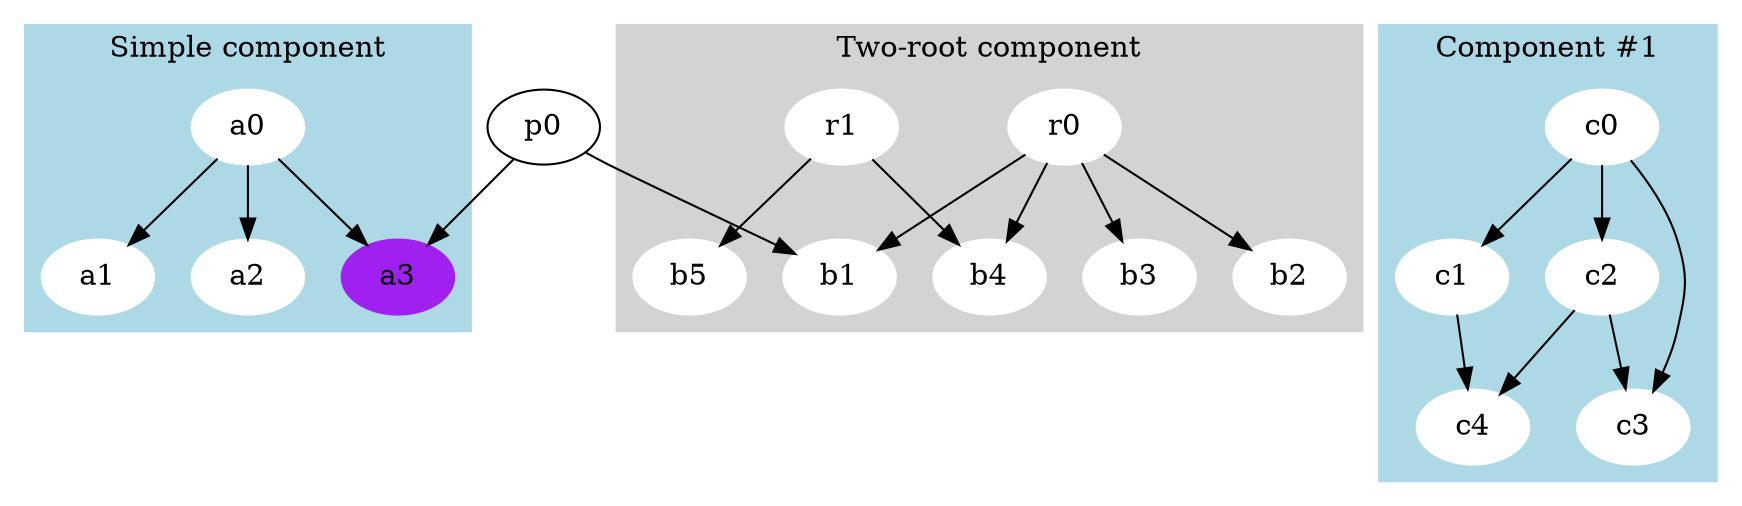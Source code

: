 digraph G {
  concentrate=true; // doesn't seem to do anything
  subgraph cluster_1 {
    style=filled;
    color=lightblue;
    node [style=filled,color=white];
    a0 -> {a1, a2, a3};
    label = "Simple component";
  }
  subgraph cluster_2 {
    style=filled;
    color=lightgrey;
    node [style=filled,color=white];
    r0 -> {b1, b2, b3, b4};
    r1 -> {b4, b5};
    label = "Two-root component";
  }
  subgraph cluster_0 {
    style=filled;
    color=lightblue;
    node [style=filled,color=white];
    c0-> {c1, c2, c3};
    c2 -> c3;
    {c1, c2} -> c4;
    label = "Component #1";
  }
  a3 [color=purple];
  p0 -> {a3, b1};
  /*
  subgraph cluster_1 {
    node [style=filled];
    z0 -> z1 -> z2 -> z3;
    label = "process #2";
    color=blue
  }
  start -> z0;
  a1 -> z3;
  z2 -> a3;
  a3 -> end;
  z3 -> end;

  start [shape=Mdiamond];
  end [shape=Msquare];
  */
}
